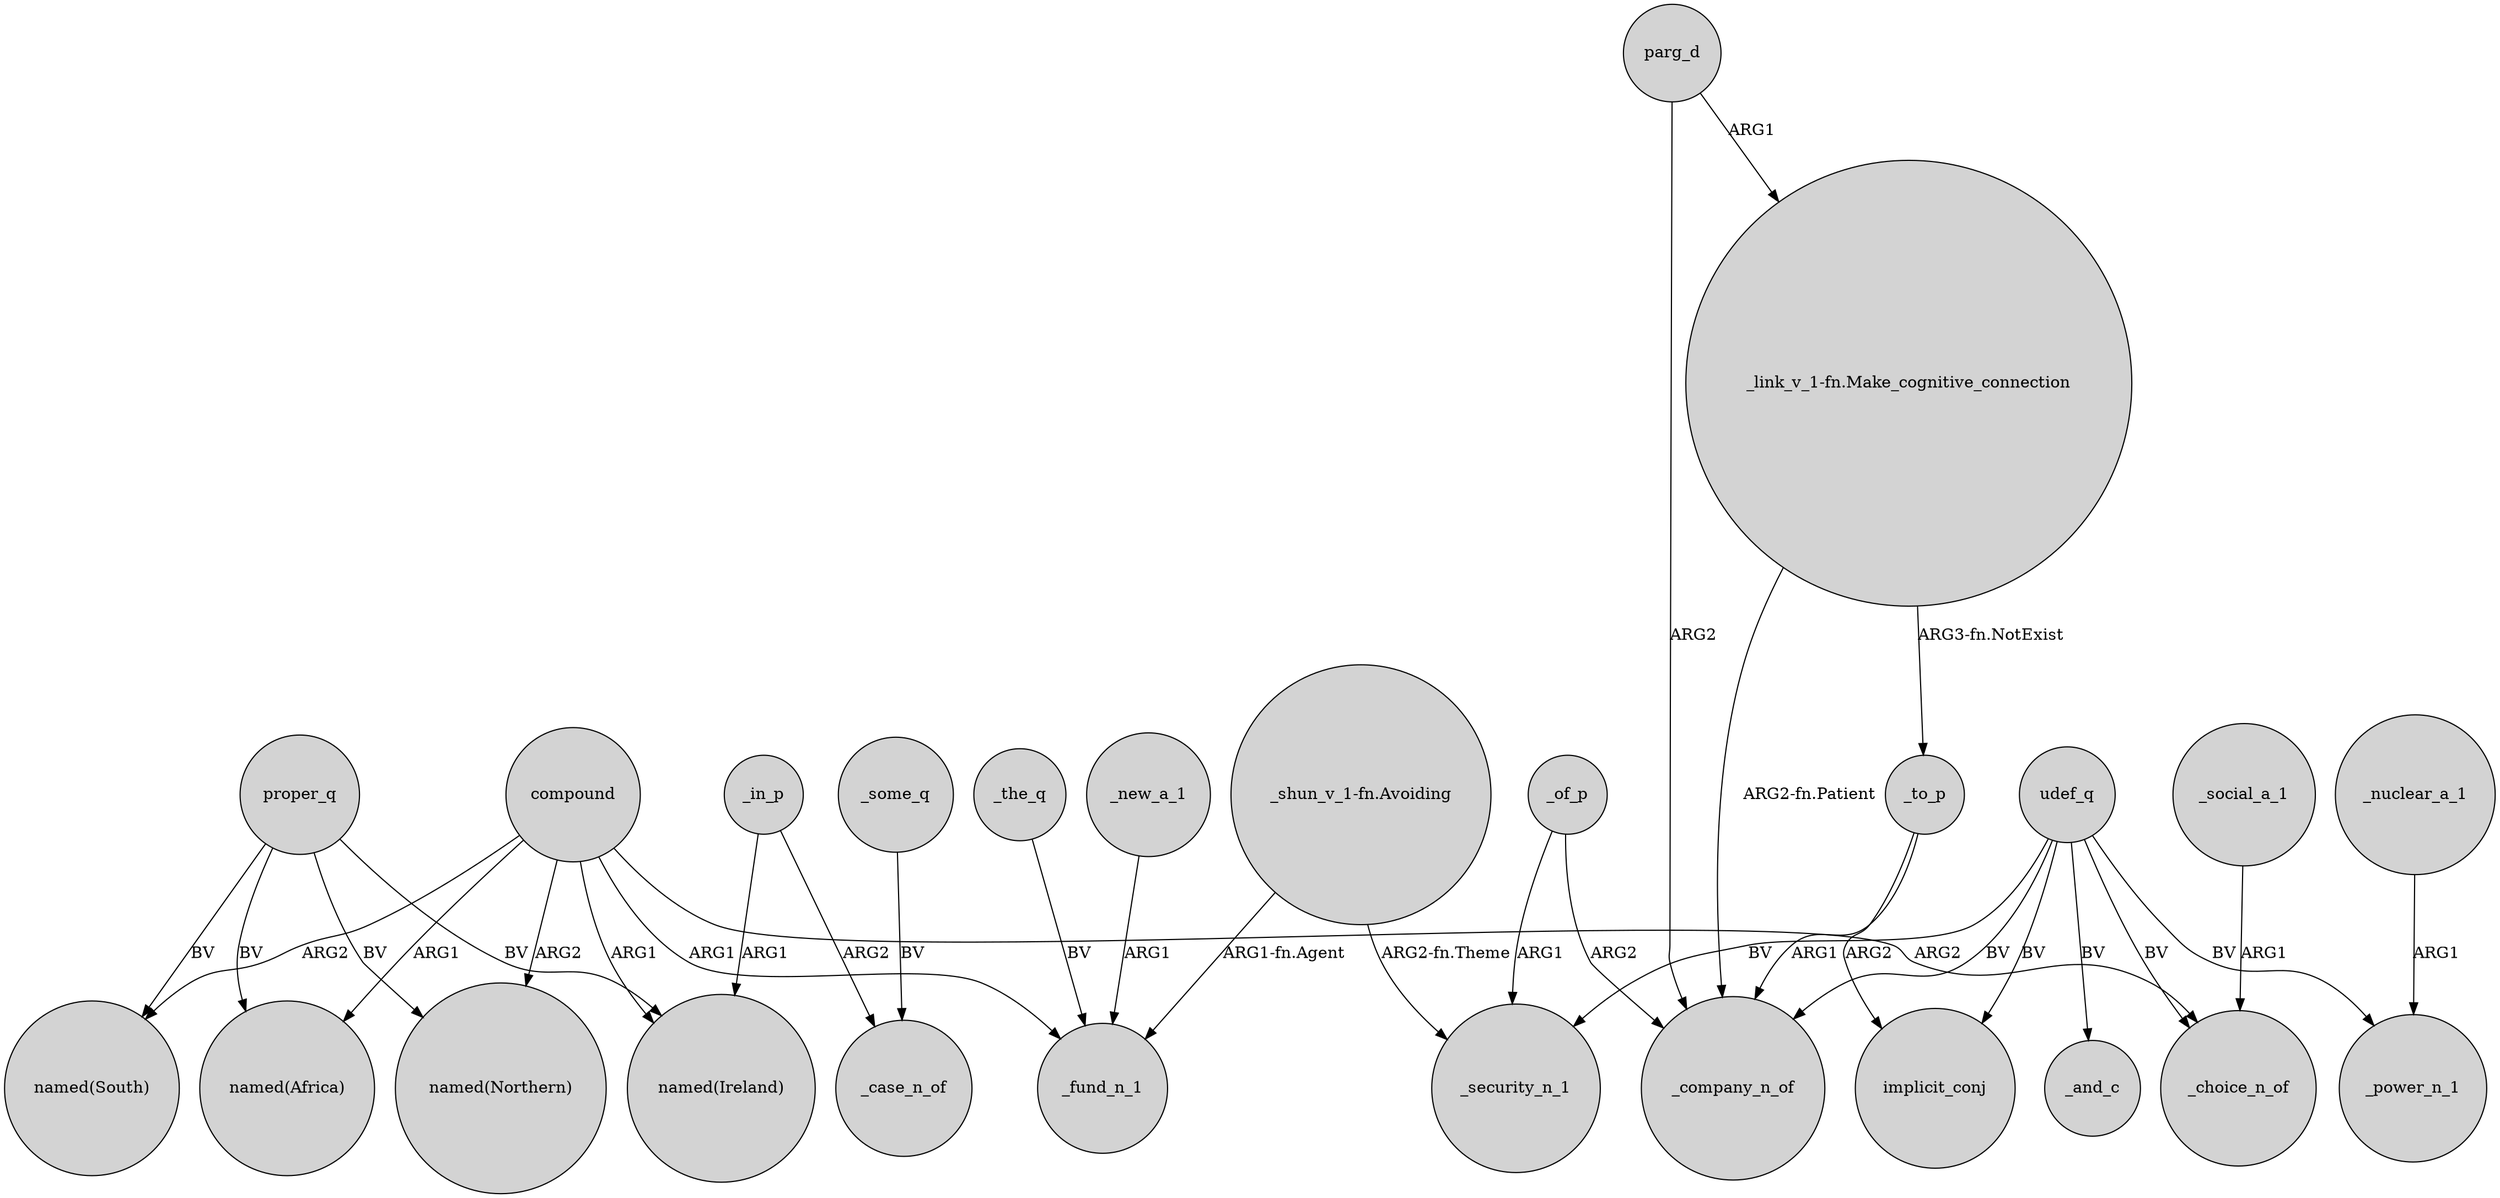 digraph {
	node [shape=circle style=filled]
	proper_q -> "named(Ireland)" [label=BV]
	"_link_v_1-fn.Make_cognitive_connection" -> _company_n_of [label="ARG2-fn.Patient"]
	compound -> "named(South)" [label=ARG2]
	proper_q -> "named(Africa)" [label=BV]
	"_shun_v_1-fn.Avoiding" -> _fund_n_1 [label="ARG1-fn.Agent"]
	_new_a_1 -> _fund_n_1 [label=ARG1]
	"_link_v_1-fn.Make_cognitive_connection" -> _to_p [label="ARG3-fn.NotExist"]
	_in_p -> "named(Ireland)" [label=ARG1]
	compound -> "named(Africa)" [label=ARG1]
	udef_q -> implicit_conj [label=BV]
	_the_q -> _fund_n_1 [label=BV]
	parg_d -> "_link_v_1-fn.Make_cognitive_connection" [label=ARG1]
	"_shun_v_1-fn.Avoiding" -> _security_n_1 [label="ARG2-fn.Theme"]
	compound -> "named(Ireland)" [label=ARG1]
	udef_q -> _choice_n_of [label=BV]
	_to_p -> _company_n_of [label=ARG1]
	_nuclear_a_1 -> _power_n_1 [label=ARG1]
	compound -> "named(Northern)" [label=ARG2]
	parg_d -> _company_n_of [label=ARG2]
	_social_a_1 -> _choice_n_of [label=ARG1]
	compound -> _choice_n_of [label=ARG2]
	_in_p -> _case_n_of [label=ARG2]
	_to_p -> implicit_conj [label=ARG2]
	_some_q -> _case_n_of [label=BV]
	_of_p -> _security_n_1 [label=ARG1]
	udef_q -> _company_n_of [label=BV]
	udef_q -> _and_c [label=BV]
	proper_q -> "named(South)" [label=BV]
	udef_q -> _power_n_1 [label=BV]
	_of_p -> _company_n_of [label=ARG2]
	proper_q -> "named(Northern)" [label=BV]
	compound -> _fund_n_1 [label=ARG1]
	udef_q -> _security_n_1 [label=BV]
}
